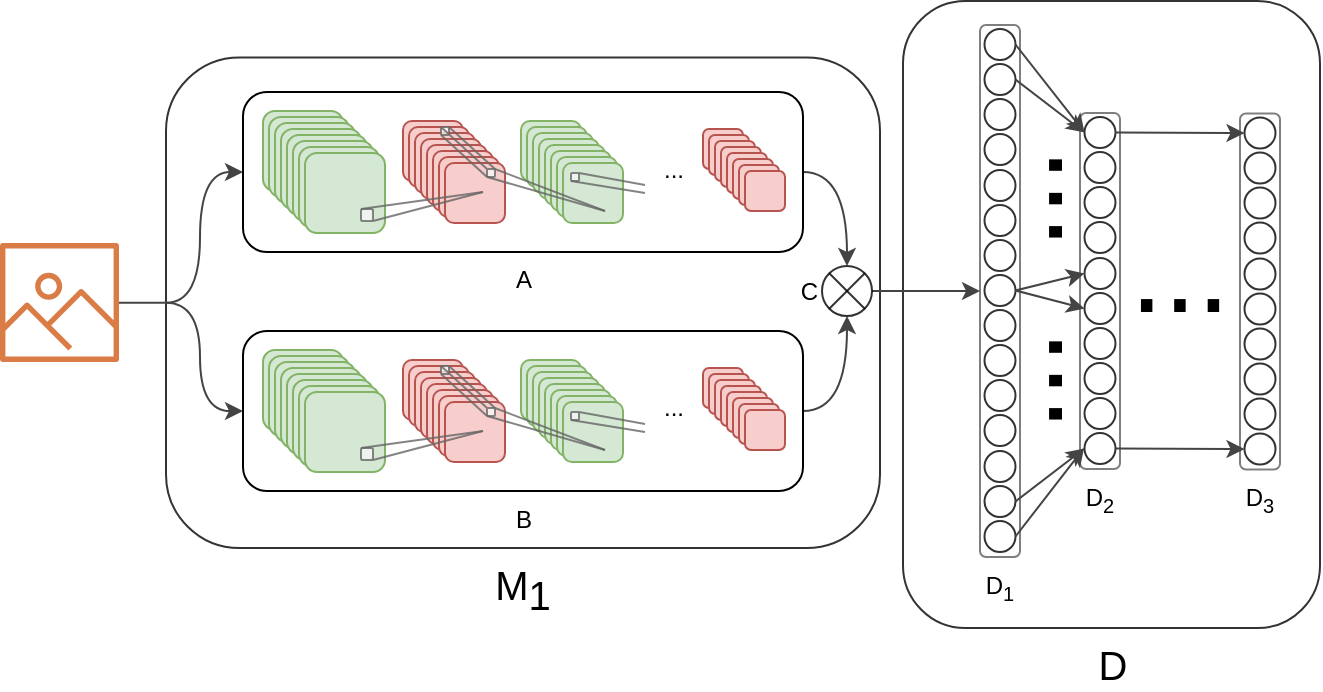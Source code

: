 <mxfile>
    <diagram id="SLxGER43Y7YhsbFUPY4q" name="Page-1">
        <mxGraphModel dx="683" dy="397" grid="1" gridSize="10" guides="1" tooltips="1" connect="1" arrows="1" fold="1" page="1" pageScale="1" pageWidth="827" pageHeight="1169" math="0" shadow="0">
            <root>
                <mxCell id="0"/>
                <mxCell id="1" parent="0"/>
                <mxCell id="183" value="&lt;font style=&quot;font-size: 20px&quot;&gt;M&lt;sub style=&quot;font-size: 20px;&quot;&gt;1&lt;/sub&gt;&lt;/font&gt;" style="whiteSpace=wrap;html=1;strokeColor=#000000;fontSize=20;opacity=80;labelPosition=center;verticalLabelPosition=bottom;align=center;verticalAlign=top;rounded=1;" vertex="1" parent="1">
                    <mxGeometry x="93" y="34.75" width="357" height="245.25" as="geometry"/>
                </mxCell>
                <mxCell id="184" value="&lt;font style=&quot;font-size: 20px&quot;&gt;D&lt;/font&gt;" style="whiteSpace=wrap;html=1;strokeColor=#000000;fontSize=20;opacity=80;labelPosition=center;verticalLabelPosition=bottom;align=center;verticalAlign=top;rounded=1;" vertex="1" parent="1">
                    <mxGeometry x="461.5" y="6.5" width="208.5" height="313.5" as="geometry"/>
                </mxCell>
                <mxCell id="191" style="edgeStyle=orthogonalEdgeStyle;jumpStyle=none;orthogonalLoop=1;jettySize=auto;html=1;exitX=0;exitY=0.5;exitDx=0;exitDy=0;entryX=0;entryY=0.5;entryDx=0;entryDy=0;shadow=0;startSize=6;endSize=6;strokeColor=#444444;fontSize=60;curved=1;" edge="1" parent="1" source="183" target="2">
                    <mxGeometry relative="1" as="geometry">
                        <Array as="points">
                            <mxPoint x="110" y="157"/>
                            <mxPoint x="110" y="92"/>
                        </Array>
                    </mxGeometry>
                </mxCell>
                <mxCell id="192" style="edgeStyle=orthogonalEdgeStyle;jumpStyle=none;orthogonalLoop=1;jettySize=auto;html=1;exitX=0;exitY=0.5;exitDx=0;exitDy=0;entryX=0;entryY=0.5;entryDx=0;entryDy=0;shadow=0;startSize=6;endSize=6;strokeColor=#444444;fontSize=60;curved=1;" edge="1" parent="1" source="183" target="66">
                    <mxGeometry relative="1" as="geometry">
                        <Array as="points">
                            <mxPoint x="110" y="157"/>
                            <mxPoint x="110" y="212"/>
                        </Array>
                    </mxGeometry>
                </mxCell>
                <mxCell id="116" style="edgeStyle=orthogonalEdgeStyle;jumpStyle=none;orthogonalLoop=1;jettySize=auto;html=1;entryX=0.5;entryY=0;entryDx=0;entryDy=0;shadow=0;startSize=6;endSize=6;strokeColor=#444444;curved=1;" edge="1" parent="1" source="2" target="115">
                    <mxGeometry relative="1" as="geometry"/>
                </mxCell>
                <mxCell id="2" value="A" style="whiteSpace=wrap;html=1;labelPosition=center;verticalLabelPosition=bottom;align=center;verticalAlign=top;rounded=1;" vertex="1" parent="1">
                    <mxGeometry x="131.5" y="52" width="280" height="80" as="geometry"/>
                </mxCell>
                <mxCell id="4" value="" style="whiteSpace=wrap;html=1;fillColor=#d5e8d4;strokeColor=#82b366;rounded=1;" vertex="1" parent="1">
                    <mxGeometry x="141.5" y="61.5" width="40" height="40" as="geometry"/>
                </mxCell>
                <mxCell id="12" value="" style="whiteSpace=wrap;html=1;fillColor=#d5e8d4;strokeColor=#82b366;rounded=1;" vertex="1" parent="1">
                    <mxGeometry x="144.5" y="64.5" width="40" height="40" as="geometry"/>
                </mxCell>
                <mxCell id="13" value="" style="whiteSpace=wrap;html=1;fillColor=#d5e8d4;strokeColor=#82b366;rounded=1;" vertex="1" parent="1">
                    <mxGeometry x="147.5" y="67.5" width="40" height="40" as="geometry"/>
                </mxCell>
                <mxCell id="14" value="" style="whiteSpace=wrap;html=1;fillColor=#d5e8d4;strokeColor=#82b366;rounded=1;" vertex="1" parent="1">
                    <mxGeometry x="150.5" y="70.5" width="40" height="40" as="geometry"/>
                </mxCell>
                <mxCell id="15" value="" style="whiteSpace=wrap;html=1;fillColor=#d5e8d4;strokeColor=#82b366;rounded=1;" vertex="1" parent="1">
                    <mxGeometry x="153.5" y="73.5" width="40" height="40" as="geometry"/>
                </mxCell>
                <mxCell id="16" value="" style="whiteSpace=wrap;html=1;fillColor=#d5e8d4;strokeColor=#82b366;rounded=1;" vertex="1" parent="1">
                    <mxGeometry x="156.5" y="76.5" width="40" height="40" as="geometry"/>
                </mxCell>
                <mxCell id="17" value="" style="whiteSpace=wrap;html=1;fillColor=#d5e8d4;strokeColor=#82b366;rounded=1;" vertex="1" parent="1">
                    <mxGeometry x="159.5" y="79.5" width="40" height="40" as="geometry"/>
                </mxCell>
                <mxCell id="18" value="" style="whiteSpace=wrap;html=1;fillColor=#d5e8d4;strokeColor=#82b366;rounded=1;" vertex="1" parent="1">
                    <mxGeometry x="162.5" y="82.5" width="40" height="40" as="geometry"/>
                </mxCell>
                <mxCell id="19" value="" style="whiteSpace=wrap;html=1;fillColor=#f8cecc;strokeColor=#b85450;rounded=1;" vertex="1" parent="1">
                    <mxGeometry x="211.5" y="66.5" width="30" height="30" as="geometry"/>
                </mxCell>
                <mxCell id="20" value="" style="whiteSpace=wrap;html=1;fillColor=#f8cecc;strokeColor=#b85450;rounded=1;" vertex="1" parent="1">
                    <mxGeometry x="214.5" y="69.5" width="30" height="30" as="geometry"/>
                </mxCell>
                <mxCell id="21" value="" style="whiteSpace=wrap;html=1;fillColor=#f8cecc;strokeColor=#b85450;rounded=1;" vertex="1" parent="1">
                    <mxGeometry x="217.5" y="72.5" width="30" height="30" as="geometry"/>
                </mxCell>
                <mxCell id="22" value="" style="whiteSpace=wrap;html=1;fillColor=#f8cecc;strokeColor=#b85450;rounded=1;" vertex="1" parent="1">
                    <mxGeometry x="220.5" y="75.5" width="30" height="30" as="geometry"/>
                </mxCell>
                <mxCell id="23" value="" style="whiteSpace=wrap;html=1;fillColor=#f8cecc;strokeColor=#b85450;rounded=1;" vertex="1" parent="1">
                    <mxGeometry x="223.5" y="78.5" width="30" height="30" as="geometry"/>
                </mxCell>
                <mxCell id="24" value="" style="whiteSpace=wrap;html=1;fillColor=#f8cecc;strokeColor=#b85450;rounded=1;" vertex="1" parent="1">
                    <mxGeometry x="226.5" y="81.5" width="30" height="30" as="geometry"/>
                </mxCell>
                <mxCell id="25" value="" style="whiteSpace=wrap;html=1;fillColor=#f8cecc;strokeColor=#b85450;rounded=1;" vertex="1" parent="1">
                    <mxGeometry x="229.5" y="84.5" width="30" height="30" as="geometry"/>
                </mxCell>
                <mxCell id="26" value="" style="whiteSpace=wrap;html=1;fillColor=#f8cecc;strokeColor=#b85450;rounded=1;" vertex="1" parent="1">
                    <mxGeometry x="232.5" y="87.5" width="30" height="30" as="geometry"/>
                </mxCell>
                <mxCell id="27" value="" style="whiteSpace=wrap;html=1;fillColor=#f8cecc;strokeColor=#b85450;rounded=1;" vertex="1" parent="1">
                    <mxGeometry x="361.5" y="70.5" width="20" height="20" as="geometry"/>
                </mxCell>
                <mxCell id="28" value="" style="whiteSpace=wrap;html=1;fillColor=#f8cecc;strokeColor=#b85450;rounded=1;" vertex="1" parent="1">
                    <mxGeometry x="364.5" y="73.5" width="20" height="20" as="geometry"/>
                </mxCell>
                <mxCell id="29" value="" style="whiteSpace=wrap;html=1;fillColor=#f8cecc;strokeColor=#b85450;rounded=1;" vertex="1" parent="1">
                    <mxGeometry x="367.5" y="76.5" width="20" height="20" as="geometry"/>
                </mxCell>
                <mxCell id="30" value="" style="whiteSpace=wrap;html=1;fillColor=#f8cecc;strokeColor=#b85450;rounded=1;" vertex="1" parent="1">
                    <mxGeometry x="370.5" y="79.5" width="20" height="20" as="geometry"/>
                </mxCell>
                <mxCell id="31" value="" style="whiteSpace=wrap;html=1;fillColor=#f8cecc;strokeColor=#b85450;rounded=1;" vertex="1" parent="1">
                    <mxGeometry x="373.5" y="82.5" width="20" height="20" as="geometry"/>
                </mxCell>
                <mxCell id="32" value="" style="whiteSpace=wrap;html=1;fillColor=#f8cecc;strokeColor=#b85450;rounded=1;" vertex="1" parent="1">
                    <mxGeometry x="376.5" y="85.5" width="20" height="20" as="geometry"/>
                </mxCell>
                <mxCell id="33" value="" style="whiteSpace=wrap;html=1;fillColor=#f8cecc;strokeColor=#b85450;rounded=1;" vertex="1" parent="1">
                    <mxGeometry x="379.5" y="88.5" width="20" height="20" as="geometry"/>
                </mxCell>
                <mxCell id="34" value="" style="whiteSpace=wrap;html=1;fillColor=#f8cecc;strokeColor=#b85450;rounded=1;" vertex="1" parent="1">
                    <mxGeometry x="382.5" y="91.5" width="20" height="20" as="geometry"/>
                </mxCell>
                <mxCell id="36" value="" style="whiteSpace=wrap;html=1;strokeColor=#666666;fillColor=#f5f5f5;fontColor=#333333;opacity=80;rounded=1;" vertex="1" parent="1">
                    <mxGeometry x="190.5" y="110.5" width="6" height="6" as="geometry"/>
                </mxCell>
                <mxCell id="37" value="" style="endArrow=none;html=1;exitX=0;exitY=0;exitDx=0;exitDy=0;strokeColor=#666666;opacity=80;curved=1;" edge="1" parent="1" source="36">
                    <mxGeometry width="50" height="50" relative="1" as="geometry">
                        <mxPoint x="201.5" y="152" as="sourcePoint"/>
                        <mxPoint x="251.5" y="102" as="targetPoint"/>
                    </mxGeometry>
                </mxCell>
                <mxCell id="39" value="" style="endArrow=none;html=1;exitX=1;exitY=1;exitDx=0;exitDy=0;strokeColor=#666666;endSize=6;startSize=6;jumpStyle=none;opacity=80;curved=1;" edge="1" parent="1" source="36">
                    <mxGeometry width="50" height="50" relative="1" as="geometry">
                        <mxPoint x="201.5" y="142" as="sourcePoint"/>
                        <mxPoint x="251.5" y="102" as="targetPoint"/>
                    </mxGeometry>
                </mxCell>
                <mxCell id="41" value="" style="whiteSpace=wrap;html=1;fillColor=#d5e8d4;strokeColor=#82b366;rounded=1;" vertex="1" parent="1">
                    <mxGeometry x="270.5" y="66.5" width="30" height="30" as="geometry"/>
                </mxCell>
                <mxCell id="42" value="" style="whiteSpace=wrap;html=1;fillColor=#d5e8d4;strokeColor=#82b366;rounded=1;" vertex="1" parent="1">
                    <mxGeometry x="273.5" y="69.5" width="30" height="30" as="geometry"/>
                </mxCell>
                <mxCell id="43" value="" style="whiteSpace=wrap;html=1;fillColor=#d5e8d4;strokeColor=#82b366;rounded=1;" vertex="1" parent="1">
                    <mxGeometry x="276.5" y="72.5" width="30" height="30" as="geometry"/>
                </mxCell>
                <mxCell id="44" value="" style="whiteSpace=wrap;html=1;fillColor=#d5e8d4;strokeColor=#82b366;rounded=1;" vertex="1" parent="1">
                    <mxGeometry x="279.5" y="75.5" width="30" height="30" as="geometry"/>
                </mxCell>
                <mxCell id="45" value="" style="whiteSpace=wrap;html=1;fillColor=#d5e8d4;strokeColor=#82b366;rounded=1;" vertex="1" parent="1">
                    <mxGeometry x="282.5" y="78.5" width="30" height="30" as="geometry"/>
                </mxCell>
                <mxCell id="46" value="" style="whiteSpace=wrap;html=1;fillColor=#d5e8d4;strokeColor=#82b366;rounded=1;" vertex="1" parent="1">
                    <mxGeometry x="285.5" y="81.5" width="30" height="30" as="geometry"/>
                </mxCell>
                <mxCell id="47" value="" style="whiteSpace=wrap;html=1;fillColor=#d5e8d4;strokeColor=#82b366;rounded=1;" vertex="1" parent="1">
                    <mxGeometry x="288.5" y="84.5" width="30" height="30" as="geometry"/>
                </mxCell>
                <mxCell id="48" value="" style="whiteSpace=wrap;html=1;fillColor=#d5e8d4;strokeColor=#82b366;rounded=1;" vertex="1" parent="1">
                    <mxGeometry x="291.5" y="87.5" width="30" height="30" as="geometry"/>
                </mxCell>
                <mxCell id="49" value="" style="whiteSpace=wrap;html=1;strokeColor=#666666;fillColor=#f5f5f5;fontColor=#333333;opacity=80;rounded=1;" vertex="1" parent="1">
                    <mxGeometry x="253.5" y="90.5" width="4" height="4" as="geometry"/>
                </mxCell>
                <mxCell id="53" value="" style="endArrow=none;html=1;exitX=1;exitY=0;exitDx=0;exitDy=0;strokeColor=#666666;opacity=80;curved=1;" edge="1" parent="1" source="49">
                    <mxGeometry width="50" height="50" relative="1" as="geometry">
                        <mxPoint x="251.5" y="120.0" as="sourcePoint"/>
                        <mxPoint x="312.5" y="111.5" as="targetPoint"/>
                    </mxGeometry>
                </mxCell>
                <mxCell id="54" value="" style="endArrow=none;html=1;exitX=0;exitY=1;exitDx=0;exitDy=0;strokeColor=#666666;opacity=80;curved=1;" edge="1" parent="1" source="49">
                    <mxGeometry width="50" height="50" relative="1" as="geometry">
                        <mxPoint x="257.5" y="126" as="sourcePoint"/>
                        <mxPoint x="312.5" y="111.5" as="targetPoint"/>
                    </mxGeometry>
                </mxCell>
                <mxCell id="55" value="" style="whiteSpace=wrap;html=1;strokeColor=#666666;fillColor=#f5f5f5;fontColor=#333333;opacity=80;rounded=1;" vertex="1" parent="1">
                    <mxGeometry x="230.5" y="69.5" width="4" height="4" as="geometry"/>
                </mxCell>
                <mxCell id="56" value="" style="endArrow=none;html=1;strokeColor=#666666;entryX=0;entryY=0;entryDx=0;entryDy=0;exitX=0;exitY=0;exitDx=0;exitDy=0;opacity=80;curved=1;" edge="1" parent="1" source="55" target="49">
                    <mxGeometry width="50" height="50" relative="1" as="geometry">
                        <mxPoint x="231.5" y="142" as="sourcePoint"/>
                        <mxPoint x="281.5" y="92" as="targetPoint"/>
                    </mxGeometry>
                </mxCell>
                <mxCell id="57" value="" style="endArrow=none;html=1;strokeColor=#666666;entryX=1;entryY=0;entryDx=0;entryDy=0;exitX=1;exitY=0;exitDx=0;exitDy=0;opacity=80;curved=1;" edge="1" parent="1" source="55" target="49">
                    <mxGeometry width="50" height="50" relative="1" as="geometry">
                        <mxPoint x="231.5" y="112" as="sourcePoint"/>
                        <mxPoint x="281.5" y="62" as="targetPoint"/>
                    </mxGeometry>
                </mxCell>
                <mxCell id="58" value="" style="endArrow=none;html=1;strokeColor=#666666;exitX=0;exitY=1;exitDx=0;exitDy=0;entryX=0;entryY=1;entryDx=0;entryDy=0;opacity=80;curved=1;" edge="1" parent="1" source="55" target="49">
                    <mxGeometry width="50" height="50" relative="1" as="geometry">
                        <mxPoint x="231.5" y="112" as="sourcePoint"/>
                        <mxPoint x="281.5" y="62" as="targetPoint"/>
                    </mxGeometry>
                </mxCell>
                <mxCell id="60" value="" style="whiteSpace=wrap;html=1;strokeColor=#666666;fillColor=#f5f5f5;fontColor=#333333;opacity=80;rounded=1;" vertex="1" parent="1">
                    <mxGeometry x="295.5" y="92.5" width="4" height="4" as="geometry"/>
                </mxCell>
                <mxCell id="61" value="..." style="text;html=1;fillColor=none;align=center;verticalAlign=middle;whiteSpace=wrap;opacity=80;rounded=1;" vertex="1" parent="1">
                    <mxGeometry x="341.5" y="80.5" width="10" height="20" as="geometry"/>
                </mxCell>
                <mxCell id="62" value="" style="endArrow=none;html=1;strokeColor=#666666;opacity=80;exitX=1;exitY=0;exitDx=0;exitDy=0;jumpStyle=none;shadow=0;curved=1;" edge="1" parent="1" source="60">
                    <mxGeometry width="50" height="50" relative="1" as="geometry">
                        <mxPoint x="300.5" y="88.5" as="sourcePoint"/>
                        <mxPoint x="332.5" y="98.5" as="targetPoint"/>
                    </mxGeometry>
                </mxCell>
                <mxCell id="63" value="" style="endArrow=none;html=1;strokeColor=#666666;opacity=80;exitX=0;exitY=1;exitDx=0;exitDy=0;curved=1;" edge="1" parent="1" source="60">
                    <mxGeometry width="50" height="50" relative="1" as="geometry">
                        <mxPoint x="300.5" y="102.5" as="sourcePoint"/>
                        <mxPoint x="332.5" y="102.5" as="targetPoint"/>
                    </mxGeometry>
                </mxCell>
                <mxCell id="190" style="edgeStyle=orthogonalEdgeStyle;jumpStyle=none;orthogonalLoop=1;jettySize=auto;html=1;entryX=0;entryY=0.5;entryDx=0;entryDy=0;shadow=0;startSize=6;endSize=6;strokeColor=#444444;fontSize=60;endArrow=none;endFill=0;curved=1;" edge="1" parent="1" source="64" target="183">
                    <mxGeometry relative="1" as="geometry">
                        <Array as="points">
                            <mxPoint x="71" y="158"/>
                        </Array>
                    </mxGeometry>
                </mxCell>
                <mxCell id="64" value="" style="outlineConnect=0;fontColor=#232F3E;gradientColor=none;fillColor=#D05C17;strokeColor=none;dashed=0;verticalLabelPosition=bottom;verticalAlign=top;align=center;html=1;fontSize=12;fontStyle=0;aspect=fixed;pointerEvents=1;shape=mxgraph.aws4.container_registry_image;opacity=80;rounded=1;" vertex="1" parent="1">
                    <mxGeometry x="10" y="127.5" width="59.5" height="59.5" as="geometry"/>
                </mxCell>
                <mxCell id="117" style="edgeStyle=orthogonalEdgeStyle;jumpStyle=none;orthogonalLoop=1;jettySize=auto;html=1;entryX=0.5;entryY=1;entryDx=0;entryDy=0;shadow=0;startSize=6;endSize=6;strokeColor=#444444;curved=1;" edge="1" parent="1" source="66" target="115">
                    <mxGeometry relative="1" as="geometry"/>
                </mxCell>
                <mxCell id="66" value="B" style="whiteSpace=wrap;html=1;labelPosition=center;verticalLabelPosition=bottom;align=center;verticalAlign=top;rounded=1;" vertex="1" parent="1">
                    <mxGeometry x="131.5" y="171.5" width="280" height="80" as="geometry"/>
                </mxCell>
                <mxCell id="67" value="" style="whiteSpace=wrap;html=1;fillColor=#d5e8d4;strokeColor=#82b366;rounded=1;" vertex="1" parent="1">
                    <mxGeometry x="141.5" y="181" width="40" height="40" as="geometry"/>
                </mxCell>
                <mxCell id="68" value="" style="whiteSpace=wrap;html=1;fillColor=#d5e8d4;strokeColor=#82b366;rounded=1;" vertex="1" parent="1">
                    <mxGeometry x="144.5" y="184" width="40" height="40" as="geometry"/>
                </mxCell>
                <mxCell id="69" value="" style="whiteSpace=wrap;html=1;fillColor=#d5e8d4;strokeColor=#82b366;rounded=1;" vertex="1" parent="1">
                    <mxGeometry x="147.5" y="187" width="40" height="40" as="geometry"/>
                </mxCell>
                <mxCell id="70" value="" style="whiteSpace=wrap;html=1;fillColor=#d5e8d4;strokeColor=#82b366;rounded=1;" vertex="1" parent="1">
                    <mxGeometry x="150.5" y="190" width="40" height="40" as="geometry"/>
                </mxCell>
                <mxCell id="71" value="" style="whiteSpace=wrap;html=1;fillColor=#d5e8d4;strokeColor=#82b366;rounded=1;" vertex="1" parent="1">
                    <mxGeometry x="153.5" y="193" width="40" height="40" as="geometry"/>
                </mxCell>
                <mxCell id="72" value="" style="whiteSpace=wrap;html=1;fillColor=#d5e8d4;strokeColor=#82b366;rounded=1;" vertex="1" parent="1">
                    <mxGeometry x="156.5" y="196" width="40" height="40" as="geometry"/>
                </mxCell>
                <mxCell id="73" value="" style="whiteSpace=wrap;html=1;fillColor=#d5e8d4;strokeColor=#82b366;rounded=1;" vertex="1" parent="1">
                    <mxGeometry x="159.5" y="199" width="40" height="40" as="geometry"/>
                </mxCell>
                <mxCell id="74" value="" style="whiteSpace=wrap;html=1;fillColor=#d5e8d4;strokeColor=#82b366;rounded=1;" vertex="1" parent="1">
                    <mxGeometry x="162.5" y="202" width="40" height="40" as="geometry"/>
                </mxCell>
                <mxCell id="75" value="" style="whiteSpace=wrap;html=1;fillColor=#f8cecc;strokeColor=#b85450;rounded=1;" vertex="1" parent="1">
                    <mxGeometry x="211.5" y="186" width="30" height="30" as="geometry"/>
                </mxCell>
                <mxCell id="76" value="" style="whiteSpace=wrap;html=1;fillColor=#f8cecc;strokeColor=#b85450;rounded=1;" vertex="1" parent="1">
                    <mxGeometry x="214.5" y="189" width="30" height="30" as="geometry"/>
                </mxCell>
                <mxCell id="77" value="" style="whiteSpace=wrap;html=1;fillColor=#f8cecc;strokeColor=#b85450;rounded=1;" vertex="1" parent="1">
                    <mxGeometry x="217.5" y="192" width="30" height="30" as="geometry"/>
                </mxCell>
                <mxCell id="78" value="" style="whiteSpace=wrap;html=1;fillColor=#f8cecc;strokeColor=#b85450;rounded=1;" vertex="1" parent="1">
                    <mxGeometry x="220.5" y="195" width="30" height="30" as="geometry"/>
                </mxCell>
                <mxCell id="79" value="" style="whiteSpace=wrap;html=1;fillColor=#f8cecc;strokeColor=#b85450;rounded=1;" vertex="1" parent="1">
                    <mxGeometry x="223.5" y="198" width="30" height="30" as="geometry"/>
                </mxCell>
                <mxCell id="80" value="" style="whiteSpace=wrap;html=1;fillColor=#f8cecc;strokeColor=#b85450;rounded=1;" vertex="1" parent="1">
                    <mxGeometry x="226.5" y="201" width="30" height="30" as="geometry"/>
                </mxCell>
                <mxCell id="81" value="" style="whiteSpace=wrap;html=1;fillColor=#f8cecc;strokeColor=#b85450;rounded=1;" vertex="1" parent="1">
                    <mxGeometry x="229.5" y="204" width="30" height="30" as="geometry"/>
                </mxCell>
                <mxCell id="82" value="" style="whiteSpace=wrap;html=1;fillColor=#f8cecc;strokeColor=#b85450;rounded=1;" vertex="1" parent="1">
                    <mxGeometry x="232.5" y="207" width="30" height="30" as="geometry"/>
                </mxCell>
                <mxCell id="83" value="" style="whiteSpace=wrap;html=1;fillColor=#f8cecc;strokeColor=#b85450;rounded=1;" vertex="1" parent="1">
                    <mxGeometry x="361.5" y="190" width="20" height="20" as="geometry"/>
                </mxCell>
                <mxCell id="84" value="" style="whiteSpace=wrap;html=1;fillColor=#f8cecc;strokeColor=#b85450;rounded=1;" vertex="1" parent="1">
                    <mxGeometry x="364.5" y="193" width="20" height="20" as="geometry"/>
                </mxCell>
                <mxCell id="85" value="" style="whiteSpace=wrap;html=1;fillColor=#f8cecc;strokeColor=#b85450;rounded=1;" vertex="1" parent="1">
                    <mxGeometry x="367.5" y="196" width="20" height="20" as="geometry"/>
                </mxCell>
                <mxCell id="86" value="" style="whiteSpace=wrap;html=1;fillColor=#f8cecc;strokeColor=#b85450;rounded=1;" vertex="1" parent="1">
                    <mxGeometry x="370.5" y="199" width="20" height="20" as="geometry"/>
                </mxCell>
                <mxCell id="87" value="" style="whiteSpace=wrap;html=1;fillColor=#f8cecc;strokeColor=#b85450;rounded=1;" vertex="1" parent="1">
                    <mxGeometry x="373.5" y="202" width="20" height="20" as="geometry"/>
                </mxCell>
                <mxCell id="88" value="" style="whiteSpace=wrap;html=1;fillColor=#f8cecc;strokeColor=#b85450;rounded=1;" vertex="1" parent="1">
                    <mxGeometry x="376.5" y="205" width="20" height="20" as="geometry"/>
                </mxCell>
                <mxCell id="89" value="" style="whiteSpace=wrap;html=1;fillColor=#f8cecc;strokeColor=#b85450;rounded=1;" vertex="1" parent="1">
                    <mxGeometry x="379.5" y="208" width="20" height="20" as="geometry"/>
                </mxCell>
                <mxCell id="90" value="" style="whiteSpace=wrap;html=1;fillColor=#f8cecc;strokeColor=#b85450;rounded=1;" vertex="1" parent="1">
                    <mxGeometry x="382.5" y="211" width="20" height="20" as="geometry"/>
                </mxCell>
                <mxCell id="91" value="" style="whiteSpace=wrap;html=1;strokeColor=#666666;fillColor=#f5f5f5;fontColor=#333333;opacity=80;rounded=1;" vertex="1" parent="1">
                    <mxGeometry x="190.5" y="230" width="6" height="6" as="geometry"/>
                </mxCell>
                <mxCell id="92" value="" style="endArrow=none;html=1;exitX=0;exitY=0;exitDx=0;exitDy=0;strokeColor=#666666;opacity=80;curved=1;" edge="1" parent="1" source="91">
                    <mxGeometry width="50" height="50" relative="1" as="geometry">
                        <mxPoint x="201.5" y="271.5" as="sourcePoint"/>
                        <mxPoint x="251.5" y="221.5" as="targetPoint"/>
                    </mxGeometry>
                </mxCell>
                <mxCell id="93" value="" style="endArrow=none;html=1;exitX=1;exitY=1;exitDx=0;exitDy=0;strokeColor=#666666;endSize=6;startSize=6;jumpStyle=none;opacity=80;curved=1;" edge="1" parent="1" source="91">
                    <mxGeometry width="50" height="50" relative="1" as="geometry">
                        <mxPoint x="201.5" y="261.5" as="sourcePoint"/>
                        <mxPoint x="251.5" y="221.5" as="targetPoint"/>
                    </mxGeometry>
                </mxCell>
                <mxCell id="94" value="" style="whiteSpace=wrap;html=1;fillColor=#d5e8d4;strokeColor=#82b366;rounded=1;" vertex="1" parent="1">
                    <mxGeometry x="270.5" y="186" width="30" height="30" as="geometry"/>
                </mxCell>
                <mxCell id="95" value="" style="whiteSpace=wrap;html=1;fillColor=#d5e8d4;strokeColor=#82b366;rounded=1;" vertex="1" parent="1">
                    <mxGeometry x="273.5" y="189" width="30" height="30" as="geometry"/>
                </mxCell>
                <mxCell id="96" value="" style="whiteSpace=wrap;html=1;fillColor=#d5e8d4;strokeColor=#82b366;rounded=1;" vertex="1" parent="1">
                    <mxGeometry x="276.5" y="192" width="30" height="30" as="geometry"/>
                </mxCell>
                <mxCell id="97" value="" style="whiteSpace=wrap;html=1;fillColor=#d5e8d4;strokeColor=#82b366;rounded=1;" vertex="1" parent="1">
                    <mxGeometry x="279.5" y="195" width="30" height="30" as="geometry"/>
                </mxCell>
                <mxCell id="98" value="" style="whiteSpace=wrap;html=1;fillColor=#d5e8d4;strokeColor=#82b366;rounded=1;" vertex="1" parent="1">
                    <mxGeometry x="282.5" y="198" width="30" height="30" as="geometry"/>
                </mxCell>
                <mxCell id="99" value="" style="whiteSpace=wrap;html=1;fillColor=#d5e8d4;strokeColor=#82b366;rounded=1;" vertex="1" parent="1">
                    <mxGeometry x="285.5" y="201" width="30" height="30" as="geometry"/>
                </mxCell>
                <mxCell id="100" value="" style="whiteSpace=wrap;html=1;fillColor=#d5e8d4;strokeColor=#82b366;rounded=1;" vertex="1" parent="1">
                    <mxGeometry x="288.5" y="204" width="30" height="30" as="geometry"/>
                </mxCell>
                <mxCell id="101" value="" style="whiteSpace=wrap;html=1;fillColor=#d5e8d4;strokeColor=#82b366;rounded=1;" vertex="1" parent="1">
                    <mxGeometry x="291.5" y="207" width="30" height="30" as="geometry"/>
                </mxCell>
                <mxCell id="102" value="" style="whiteSpace=wrap;html=1;strokeColor=#666666;fillColor=#f5f5f5;fontColor=#333333;opacity=80;rounded=1;" vertex="1" parent="1">
                    <mxGeometry x="253.5" y="210" width="4" height="4" as="geometry"/>
                </mxCell>
                <mxCell id="103" value="" style="endArrow=none;html=1;exitX=1;exitY=0;exitDx=0;exitDy=0;strokeColor=#666666;opacity=80;curved=1;" edge="1" parent="1" source="102">
                    <mxGeometry width="50" height="50" relative="1" as="geometry">
                        <mxPoint x="251.5" y="239.5" as="sourcePoint"/>
                        <mxPoint x="312.5" y="231" as="targetPoint"/>
                    </mxGeometry>
                </mxCell>
                <mxCell id="104" value="" style="endArrow=none;html=1;exitX=0;exitY=1;exitDx=0;exitDy=0;strokeColor=#666666;opacity=80;curved=1;" edge="1" parent="1" source="102">
                    <mxGeometry width="50" height="50" relative="1" as="geometry">
                        <mxPoint x="257.5" y="245.5" as="sourcePoint"/>
                        <mxPoint x="312.5" y="231" as="targetPoint"/>
                    </mxGeometry>
                </mxCell>
                <mxCell id="105" value="" style="whiteSpace=wrap;html=1;strokeColor=#666666;fillColor=#f5f5f5;fontColor=#333333;opacity=80;rounded=1;" vertex="1" parent="1">
                    <mxGeometry x="230.5" y="189" width="4" height="4" as="geometry"/>
                </mxCell>
                <mxCell id="106" value="" style="endArrow=none;html=1;strokeColor=#666666;entryX=0;entryY=0;entryDx=0;entryDy=0;exitX=0;exitY=0;exitDx=0;exitDy=0;opacity=80;curved=1;" edge="1" parent="1" source="105" target="102">
                    <mxGeometry width="50" height="50" relative="1" as="geometry">
                        <mxPoint x="231.5" y="261.5" as="sourcePoint"/>
                        <mxPoint x="281.5" y="211.5" as="targetPoint"/>
                    </mxGeometry>
                </mxCell>
                <mxCell id="107" value="" style="endArrow=none;html=1;strokeColor=#666666;entryX=1;entryY=0;entryDx=0;entryDy=0;exitX=1;exitY=0;exitDx=0;exitDy=0;opacity=80;curved=1;" edge="1" parent="1" source="105" target="102">
                    <mxGeometry width="50" height="50" relative="1" as="geometry">
                        <mxPoint x="231.5" y="231.5" as="sourcePoint"/>
                        <mxPoint x="281.5" y="181.5" as="targetPoint"/>
                    </mxGeometry>
                </mxCell>
                <mxCell id="108" value="" style="endArrow=none;html=1;strokeColor=#666666;exitX=0;exitY=1;exitDx=0;exitDy=0;entryX=0;entryY=1;entryDx=0;entryDy=0;opacity=80;curved=1;" edge="1" parent="1" source="105" target="102">
                    <mxGeometry width="50" height="50" relative="1" as="geometry">
                        <mxPoint x="231.5" y="231.5" as="sourcePoint"/>
                        <mxPoint x="281.5" y="181.5" as="targetPoint"/>
                    </mxGeometry>
                </mxCell>
                <mxCell id="109" value="" style="whiteSpace=wrap;html=1;strokeColor=#666666;fillColor=#f5f5f5;fontColor=#333333;opacity=80;rounded=1;" vertex="1" parent="1">
                    <mxGeometry x="295.5" y="212" width="4" height="4" as="geometry"/>
                </mxCell>
                <mxCell id="110" value="..." style="text;html=1;fillColor=none;align=center;verticalAlign=middle;whiteSpace=wrap;opacity=80;rounded=1;" vertex="1" parent="1">
                    <mxGeometry x="341.5" y="200" width="10" height="20" as="geometry"/>
                </mxCell>
                <mxCell id="111" value="" style="endArrow=none;html=1;strokeColor=#666666;opacity=80;exitX=1;exitY=0;exitDx=0;exitDy=0;jumpStyle=none;shadow=0;curved=1;" edge="1" parent="1" source="109">
                    <mxGeometry width="50" height="50" relative="1" as="geometry">
                        <mxPoint x="300.5" y="208" as="sourcePoint"/>
                        <mxPoint x="332.5" y="218" as="targetPoint"/>
                    </mxGeometry>
                </mxCell>
                <mxCell id="112" value="" style="endArrow=none;html=1;strokeColor=#666666;opacity=80;exitX=0;exitY=1;exitDx=0;exitDy=0;curved=1;" edge="1" parent="1" source="109">
                    <mxGeometry width="50" height="50" relative="1" as="geometry">
                        <mxPoint x="300.5" y="222" as="sourcePoint"/>
                        <mxPoint x="332.5" y="222" as="targetPoint"/>
                    </mxGeometry>
                </mxCell>
                <mxCell id="137" style="edgeStyle=orthogonalEdgeStyle;jumpStyle=none;orthogonalLoop=1;jettySize=auto;html=1;entryX=0;entryY=0.5;entryDx=0;entryDy=0;shadow=0;startSize=6;endSize=6;strokeColor=#444444;curved=1;" edge="1" parent="1" source="115" target="120">
                    <mxGeometry relative="1" as="geometry"/>
                </mxCell>
                <mxCell id="115" value="C" style="shape=sumEllipse;perimeter=ellipsePerimeter;whiteSpace=wrap;html=1;backgroundOutline=1;strokeColor=#000000;opacity=80;labelPosition=left;verticalLabelPosition=middle;align=right;verticalAlign=middle;rounded=1;" vertex="1" parent="1">
                    <mxGeometry x="421" y="139" width="25" height="25" as="geometry"/>
                </mxCell>
                <mxCell id="120" value="D&lt;sub&gt;1&lt;/sub&gt;" style="whiteSpace=wrap;html=1;strokeColor=#000000;opacity=50;labelPosition=center;verticalLabelPosition=bottom;align=center;verticalAlign=top;rounded=1;" vertex="1" parent="1">
                    <mxGeometry x="500" y="18.5" width="20" height="266" as="geometry"/>
                </mxCell>
                <mxCell id="121" value="" style="ellipse;whiteSpace=wrap;html=1;aspect=fixed;strokeColor=#000000;opacity=80;rounded=1;" vertex="1" parent="1">
                    <mxGeometry x="502.25" y="20.5" width="15.5" height="15.5" as="geometry"/>
                </mxCell>
                <mxCell id="122" value="" style="ellipse;whiteSpace=wrap;html=1;aspect=fixed;strokeColor=#000000;opacity=80;rounded=1;" vertex="1" parent="1">
                    <mxGeometry x="502.25" y="38" width="15.5" height="15.5" as="geometry"/>
                </mxCell>
                <mxCell id="123" value="" style="ellipse;whiteSpace=wrap;html=1;aspect=fixed;strokeColor=#000000;opacity=80;rounded=1;" vertex="1" parent="1">
                    <mxGeometry x="502.25" y="55.5" width="15.5" height="15.5" as="geometry"/>
                </mxCell>
                <mxCell id="124" value="" style="ellipse;whiteSpace=wrap;html=1;aspect=fixed;strokeColor=#000000;opacity=80;rounded=1;" vertex="1" parent="1">
                    <mxGeometry x="502.25" y="73" width="15.5" height="15.5" as="geometry"/>
                </mxCell>
                <mxCell id="125" value="" style="ellipse;whiteSpace=wrap;html=1;aspect=fixed;strokeColor=#000000;opacity=80;rounded=1;" vertex="1" parent="1">
                    <mxGeometry x="502.25" y="91" width="15.5" height="15.5" as="geometry"/>
                </mxCell>
                <mxCell id="126" value="" style="ellipse;whiteSpace=wrap;html=1;aspect=fixed;strokeColor=#000000;opacity=80;rounded=1;" vertex="1" parent="1">
                    <mxGeometry x="502.25" y="108.5" width="15.5" height="15.5" as="geometry"/>
                </mxCell>
                <mxCell id="127" value="" style="ellipse;whiteSpace=wrap;html=1;aspect=fixed;strokeColor=#000000;opacity=80;rounded=1;" vertex="1" parent="1">
                    <mxGeometry x="502.25" y="126" width="15.5" height="15.5" as="geometry"/>
                </mxCell>
                <mxCell id="128" value="" style="ellipse;whiteSpace=wrap;html=1;aspect=fixed;strokeColor=#000000;opacity=80;rounded=1;" vertex="1" parent="1">
                    <mxGeometry x="502.25" y="143.5" width="15.5" height="15.5" as="geometry"/>
                </mxCell>
                <mxCell id="129" value="" style="ellipse;whiteSpace=wrap;html=1;aspect=fixed;strokeColor=#000000;opacity=80;rounded=1;" vertex="1" parent="1">
                    <mxGeometry x="502.25" y="161" width="15.5" height="15.5" as="geometry"/>
                </mxCell>
                <mxCell id="130" value="" style="ellipse;whiteSpace=wrap;html=1;aspect=fixed;strokeColor=#000000;opacity=80;rounded=1;" vertex="1" parent="1">
                    <mxGeometry x="502.25" y="178.5" width="15.5" height="15.5" as="geometry"/>
                </mxCell>
                <mxCell id="131" value="" style="ellipse;whiteSpace=wrap;html=1;aspect=fixed;strokeColor=#000000;opacity=80;rounded=1;" vertex="1" parent="1">
                    <mxGeometry x="502.25" y="196" width="15.5" height="15.5" as="geometry"/>
                </mxCell>
                <mxCell id="132" value="" style="ellipse;whiteSpace=wrap;html=1;aspect=fixed;strokeColor=#000000;opacity=80;rounded=1;" vertex="1" parent="1">
                    <mxGeometry x="502.25" y="213.5" width="15.5" height="15.5" as="geometry"/>
                </mxCell>
                <mxCell id="133" value="" style="ellipse;whiteSpace=wrap;html=1;aspect=fixed;strokeColor=#000000;opacity=80;rounded=1;" vertex="1" parent="1">
                    <mxGeometry x="502.25" y="231.5" width="15.5" height="15.5" as="geometry"/>
                </mxCell>
                <mxCell id="134" value="" style="ellipse;whiteSpace=wrap;html=1;aspect=fixed;strokeColor=#000000;opacity=80;rounded=1;" vertex="1" parent="1">
                    <mxGeometry x="502.25" y="249" width="15.5" height="15.5" as="geometry"/>
                </mxCell>
                <mxCell id="135" value="" style="ellipse;whiteSpace=wrap;html=1;aspect=fixed;strokeColor=#000000;opacity=80;rounded=1;" vertex="1" parent="1">
                    <mxGeometry x="502.25" y="266.5" width="15.5" height="15.5" as="geometry"/>
                </mxCell>
                <mxCell id="139" value="D&lt;sub&gt;2&lt;/sub&gt;" style="whiteSpace=wrap;html=1;strokeColor=#000000;opacity=50;labelPosition=center;verticalLabelPosition=bottom;align=center;verticalAlign=top;rounded=1;" vertex="1" parent="1">
                    <mxGeometry x="550" y="62.5" width="20" height="178" as="geometry"/>
                </mxCell>
                <mxCell id="140" value="" style="ellipse;whiteSpace=wrap;html=1;aspect=fixed;strokeColor=#000000;opacity=80;rounded=1;" vertex="1" parent="1">
                    <mxGeometry x="552.25" y="64.5" width="15.5" height="15.5" as="geometry"/>
                </mxCell>
                <mxCell id="141" value="" style="ellipse;whiteSpace=wrap;html=1;aspect=fixed;strokeColor=#000000;opacity=80;rounded=1;" vertex="1" parent="1">
                    <mxGeometry x="552.25" y="82" width="15.5" height="15.5" as="geometry"/>
                </mxCell>
                <mxCell id="142" value="" style="ellipse;whiteSpace=wrap;html=1;aspect=fixed;strokeColor=#000000;opacity=80;rounded=1;" vertex="1" parent="1">
                    <mxGeometry x="552.25" y="99.5" width="15.5" height="15.5" as="geometry"/>
                </mxCell>
                <mxCell id="143" value="" style="ellipse;whiteSpace=wrap;html=1;aspect=fixed;strokeColor=#000000;opacity=80;rounded=1;" vertex="1" parent="1">
                    <mxGeometry x="552.25" y="117" width="15.5" height="15.5" as="geometry"/>
                </mxCell>
                <mxCell id="144" value="" style="ellipse;whiteSpace=wrap;html=1;aspect=fixed;strokeColor=#000000;opacity=80;rounded=1;" vertex="1" parent="1">
                    <mxGeometry x="552.25" y="135" width="15.5" height="15.5" as="geometry"/>
                </mxCell>
                <mxCell id="145" value="" style="ellipse;whiteSpace=wrap;html=1;aspect=fixed;strokeColor=#000000;opacity=80;rounded=1;" vertex="1" parent="1">
                    <mxGeometry x="552.25" y="152.5" width="15.5" height="15.5" as="geometry"/>
                </mxCell>
                <mxCell id="146" value="" style="ellipse;whiteSpace=wrap;html=1;aspect=fixed;strokeColor=#000000;opacity=80;rounded=1;" vertex="1" parent="1">
                    <mxGeometry x="552.25" y="170" width="15.5" height="15.5" as="geometry"/>
                </mxCell>
                <mxCell id="147" value="" style="ellipse;whiteSpace=wrap;html=1;aspect=fixed;strokeColor=#000000;opacity=80;rounded=1;" vertex="1" parent="1">
                    <mxGeometry x="552.25" y="187.5" width="15.5" height="15.5" as="geometry"/>
                </mxCell>
                <mxCell id="148" value="" style="ellipse;whiteSpace=wrap;html=1;aspect=fixed;strokeColor=#000000;opacity=80;rounded=1;" vertex="1" parent="1">
                    <mxGeometry x="552.25" y="205" width="15.5" height="15.5" as="geometry"/>
                </mxCell>
                <mxCell id="149" value="" style="ellipse;whiteSpace=wrap;html=1;aspect=fixed;strokeColor=#000000;opacity=80;rounded=1;" vertex="1" parent="1">
                    <mxGeometry x="552.25" y="222.5" width="15.5" height="15.5" as="geometry"/>
                </mxCell>
                <mxCell id="158" value="" style="endArrow=classic;html=1;shadow=0;exitX=1;exitY=0.5;exitDx=0;exitDy=0;entryX=0;entryY=0.5;entryDx=0;entryDy=0;strokeColor=#444444;curved=1;" edge="1" parent="1" source="134" target="149">
                    <mxGeometry width="50" height="50" relative="1" as="geometry">
                        <mxPoint x="517.75" y="283.25" as="sourcePoint"/>
                        <mxPoint x="530" y="170" as="targetPoint"/>
                    </mxGeometry>
                </mxCell>
                <mxCell id="159" value="" style="endArrow=classic;html=1;shadow=0;entryX=0;entryY=0.5;entryDx=0;entryDy=0;exitX=1;exitY=0.5;exitDx=0;exitDy=0;strokeColor=#444444;curved=1;" edge="1" parent="1" source="121" target="140">
                    <mxGeometry width="50" height="50" relative="1" as="geometry">
                        <mxPoint x="530" y="160" as="sourcePoint"/>
                        <mxPoint x="562.25" y="249" as="targetPoint"/>
                    </mxGeometry>
                </mxCell>
                <mxCell id="161" value="D&lt;sub&gt;3&lt;/sub&gt;" style="whiteSpace=wrap;html=1;strokeColor=#000000;opacity=50;labelPosition=center;verticalLabelPosition=bottom;align=center;verticalAlign=top;rounded=1;" vertex="1" parent="1">
                    <mxGeometry x="630" y="62.75" width="20" height="178" as="geometry"/>
                </mxCell>
                <mxCell id="162" value="" style="ellipse;whiteSpace=wrap;html=1;aspect=fixed;strokeColor=#000000;opacity=80;rounded=1;" vertex="1" parent="1">
                    <mxGeometry x="632.25" y="64.75" width="15.5" height="15.5" as="geometry"/>
                </mxCell>
                <mxCell id="163" value="" style="ellipse;whiteSpace=wrap;html=1;aspect=fixed;strokeColor=#000000;opacity=80;rounded=1;" vertex="1" parent="1">
                    <mxGeometry x="632.25" y="82.25" width="15.5" height="15.5" as="geometry"/>
                </mxCell>
                <mxCell id="164" value="" style="ellipse;whiteSpace=wrap;html=1;aspect=fixed;strokeColor=#000000;opacity=80;rounded=1;" vertex="1" parent="1">
                    <mxGeometry x="632.25" y="99.75" width="15.5" height="15.5" as="geometry"/>
                </mxCell>
                <mxCell id="165" value="" style="ellipse;whiteSpace=wrap;html=1;aspect=fixed;strokeColor=#000000;opacity=80;rounded=1;" vertex="1" parent="1">
                    <mxGeometry x="632.25" y="117.25" width="15.5" height="15.5" as="geometry"/>
                </mxCell>
                <mxCell id="166" value="" style="ellipse;whiteSpace=wrap;html=1;aspect=fixed;strokeColor=#000000;opacity=80;rounded=1;" vertex="1" parent="1">
                    <mxGeometry x="632.25" y="135.25" width="15.5" height="15.5" as="geometry"/>
                </mxCell>
                <mxCell id="167" value="" style="ellipse;whiteSpace=wrap;html=1;aspect=fixed;strokeColor=#000000;opacity=80;rounded=1;" vertex="1" parent="1">
                    <mxGeometry x="632.25" y="152.75" width="15.5" height="15.5" as="geometry"/>
                </mxCell>
                <mxCell id="168" value="" style="ellipse;whiteSpace=wrap;html=1;aspect=fixed;strokeColor=#000000;opacity=80;rounded=1;" vertex="1" parent="1">
                    <mxGeometry x="632.25" y="170.25" width="15.5" height="15.5" as="geometry"/>
                </mxCell>
                <mxCell id="169" value="" style="ellipse;whiteSpace=wrap;html=1;aspect=fixed;strokeColor=#000000;opacity=80;rounded=1;" vertex="1" parent="1">
                    <mxGeometry x="632.25" y="187.75" width="15.5" height="15.5" as="geometry"/>
                </mxCell>
                <mxCell id="170" value="" style="ellipse;whiteSpace=wrap;html=1;aspect=fixed;strokeColor=#000000;opacity=80;rounded=1;" vertex="1" parent="1">
                    <mxGeometry x="632.25" y="205.25" width="15.5" height="15.5" as="geometry"/>
                </mxCell>
                <mxCell id="171" value="" style="ellipse;whiteSpace=wrap;html=1;aspect=fixed;strokeColor=#000000;opacity=80;rounded=1;" vertex="1" parent="1">
                    <mxGeometry x="632.25" y="222.75" width="15.5" height="15.5" as="geometry"/>
                </mxCell>
                <mxCell id="172" value="..." style="text;html=1;fillColor=none;align=center;verticalAlign=middle;whiteSpace=wrap;opacity=80;rotation=0;fontSize=60;rounded=1;" vertex="1" parent="1">
                    <mxGeometry x="595" y="130.5" width="10" height="20" as="geometry"/>
                </mxCell>
                <mxCell id="174" value="" style="endArrow=classic;html=1;shadow=0;entryX=0;entryY=0.5;entryDx=0;entryDy=0;exitX=1;exitY=0.5;exitDx=0;exitDy=0;strokeColor=#444444;curved=1;" edge="1" parent="1" source="140" target="162">
                    <mxGeometry width="50" height="50" relative="1" as="geometry">
                        <mxPoint x="527.75" y="29.75" as="sourcePoint"/>
                        <mxPoint x="562.25" y="82.25" as="targetPoint"/>
                    </mxGeometry>
                </mxCell>
                <mxCell id="175" value="" style="endArrow=classic;html=1;shadow=0;entryX=0;entryY=0.5;entryDx=0;entryDy=0;exitX=1;exitY=0.5;exitDx=0;exitDy=0;strokeColor=#444444;curved=1;" edge="1" parent="1" source="149" target="171">
                    <mxGeometry width="50" height="50" relative="1" as="geometry">
                        <mxPoint x="570.0" y="258" as="sourcePoint"/>
                        <mxPoint x="634.5" y="258.25" as="targetPoint"/>
                    </mxGeometry>
                </mxCell>
                <mxCell id="176" value="" style="endArrow=classic;html=1;shadow=0;exitX=1;exitY=0.5;exitDx=0;exitDy=0;strokeColor=#444444;entryX=0;entryY=0.5;entryDx=0;entryDy=0;curved=1;" edge="1" parent="1" source="122" target="140">
                    <mxGeometry width="50" height="50" relative="1" as="geometry">
                        <mxPoint x="527.75" y="29.75" as="sourcePoint"/>
                        <mxPoint x="550" y="70" as="targetPoint"/>
                    </mxGeometry>
                </mxCell>
                <mxCell id="177" value="" style="endArrow=classic;html=1;shadow=0;exitX=1;exitY=0.5;exitDx=0;exitDy=0;strokeColor=#444444;curved=1;" edge="1" parent="1" source="135">
                    <mxGeometry width="50" height="50" relative="1" as="geometry">
                        <mxPoint x="520.0" y="179.25" as="sourcePoint"/>
                        <mxPoint x="552" y="230" as="targetPoint"/>
                    </mxGeometry>
                </mxCell>
                <mxCell id="178" value="" style="endArrow=classic;html=1;shadow=0;exitX=1;exitY=0.5;exitDx=0;exitDy=0;strokeColor=#444444;entryX=0;entryY=0.5;entryDx=0;entryDy=0;curved=1;" edge="1" parent="1" source="128" target="144">
                    <mxGeometry width="50" height="50" relative="1" as="geometry">
                        <mxPoint x="533.25" y="136.75" as="sourcePoint"/>
                        <mxPoint x="567.75" y="171.75" as="targetPoint"/>
                    </mxGeometry>
                </mxCell>
                <mxCell id="179" value="" style="endArrow=classic;html=1;shadow=0;exitX=1;exitY=0.5;exitDx=0;exitDy=0;strokeColor=#444444;entryX=0;entryY=0.5;entryDx=0;entryDy=0;curved=1;" edge="1" parent="1" source="128" target="145">
                    <mxGeometry width="50" height="50" relative="1" as="geometry">
                        <mxPoint x="527.75" y="161.25" as="sourcePoint"/>
                        <mxPoint x="562.25" y="152.75" as="targetPoint"/>
                    </mxGeometry>
                </mxCell>
                <mxCell id="180" value="..." style="text;html=1;strokeColor=none;fillColor=none;align=center;verticalAlign=middle;whiteSpace=wrap;fontSize=60;opacity=80;rotation=-90;rounded=1;" vertex="1" parent="1">
                    <mxGeometry x="500" y="186.25" width="40" height="20" as="geometry"/>
                </mxCell>
                <mxCell id="181" value="..." style="text;html=1;strokeColor=none;fillColor=none;align=center;verticalAlign=middle;whiteSpace=wrap;fontSize=60;opacity=80;rotation=-90;rounded=1;" vertex="1" parent="1">
                    <mxGeometry x="500" y="95.25" width="40" height="20" as="geometry"/>
                </mxCell>
            </root>
        </mxGraphModel>
    </diagram>
</mxfile>
